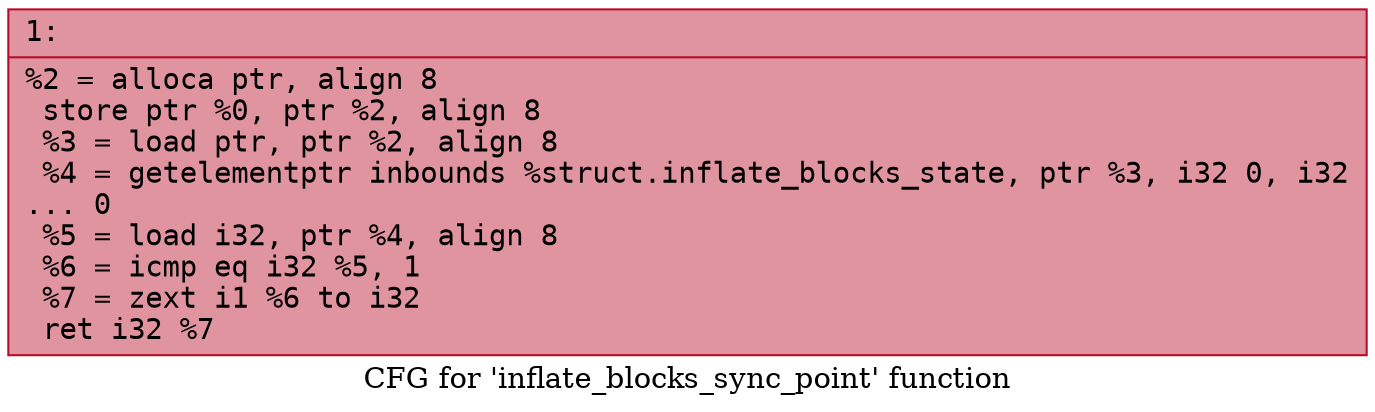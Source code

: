digraph "CFG for 'inflate_blocks_sync_point' function" {
	label="CFG for 'inflate_blocks_sync_point' function";

	Node0x600001f643c0 [shape=record,color="#b70d28ff", style=filled, fillcolor="#b70d2870" fontname="Courier",label="{1:\l|  %2 = alloca ptr, align 8\l  store ptr %0, ptr %2, align 8\l  %3 = load ptr, ptr %2, align 8\l  %4 = getelementptr inbounds %struct.inflate_blocks_state, ptr %3, i32 0, i32\l... 0\l  %5 = load i32, ptr %4, align 8\l  %6 = icmp eq i32 %5, 1\l  %7 = zext i1 %6 to i32\l  ret i32 %7\l}"];
}
